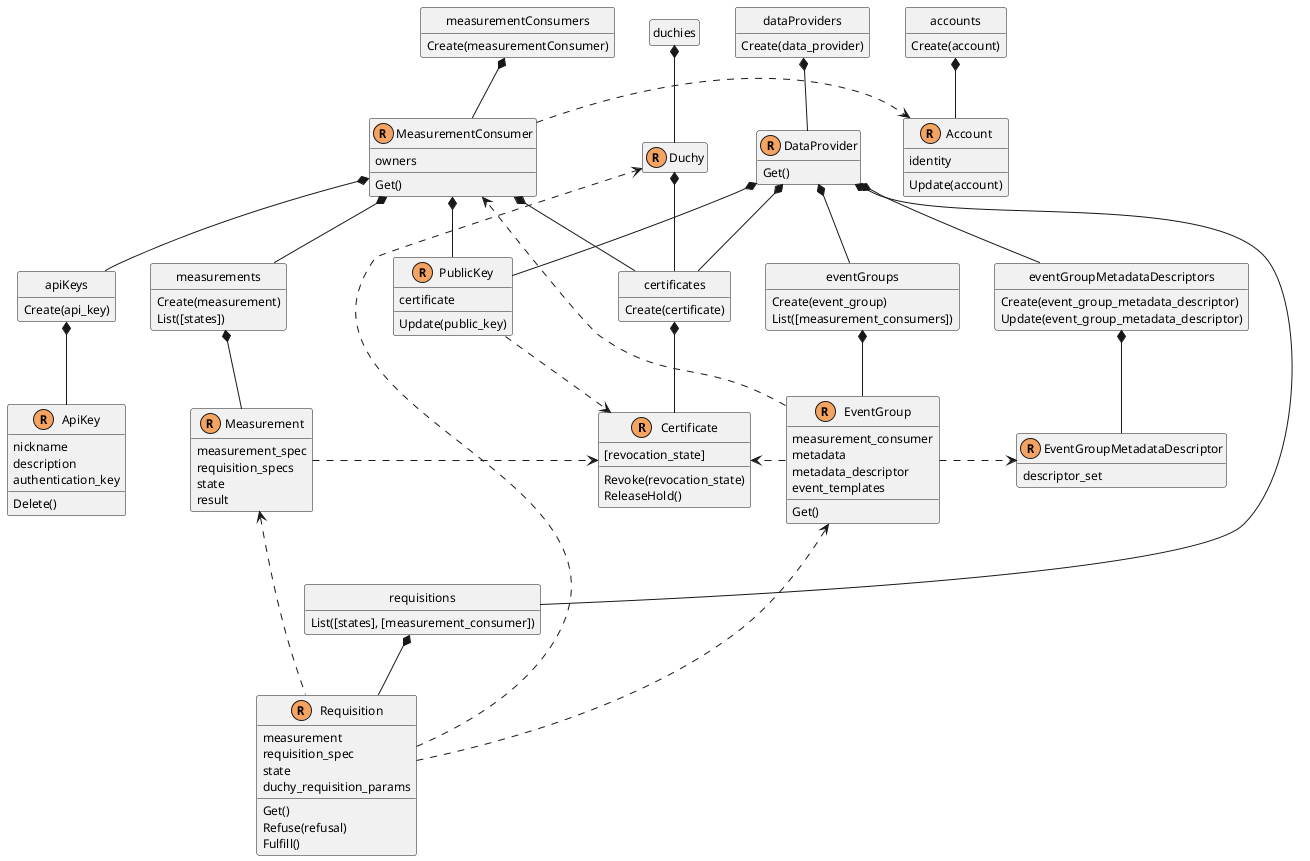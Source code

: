 @startuml

!unquoted procedure resource($type)
  class $type <<(R, SandyBrown)>>
!endprocedure
!unquoted procedure collection($name, $type)
  $name *-- $type
  object $name <<collection>>
!endprocedure

hide <<collection>> circle
hide <<collection>> stereotype
hide empty members

skinparam default {
  fontName "Roboto Mono"
  fontSize 12
}
'skinparam linetype ortho
'skinparam linetype polyline

resource(Certificate) {
  [revocation_state]
  Revoke(revocation_state)
  ReleaseHold()
}
resource(PublicKey) {
  certificate
  Update(public_key)
}

resource(Duchy) {
}
resource(DataProvider) {
  Get()
}
resource(MeasurementConsumer) {
  owners
  Get()
}
resource(Account) {
  identity
  Update(account)
}

together {
  collection(duchies, Duchy) {
  }
  collection(dataProviders, DataProvider) {
    Create(data_provider)
  }
  collection(measurementConsumers, MeasurementConsumer) {
    Create(measurementConsumer)
  }
  collection(accounts, Account) {
    Create(account)
  }
}

collection(certificates, Certificate) {
  Create(certificate)
}
collection(requisitions, Requisition) {
  List([states], [measurement_consumer])
}
collection(eventGroups, EventGroup) {
  Create(event_group)
  List([measurement_consumers])
}
collection(eventGroupMetadataDescriptors, EventGroupMetadataDescriptor) {
  Create(event_group_metadata_descriptor)
  Update(event_group_metadata_descriptor)
}
collection(measurements, Measurement) {
  Create(measurement)
  List([states])
}
collection(apiKeys, ApiKey) {
  Create(api_key)
}

resource(Measurement) {
  measurement_spec
  requisition_specs
  state
  result
}
resource(Requisition) {
  measurement
  requisition_spec
  state
  duchy_requisition_params
  Get()
  Refuse(refusal)
  Fulfill()
}
resource(EventGroup) {
  measurement_consumer
  metadata
  metadata_descriptor
  event_templates
  Get()
}
resource(EventGroupMetadataDescriptor) {
  descriptor_set
}
resource(ApiKey) {
  nickname
  description
  authentication_key
  Delete()
}

Duchy *-- certificates

MeasurementConsumer *-- measurements
MeasurementConsumer *-- certificates
MeasurementConsumer *-- PublicKey
MeasurementConsumer *-- apiKeys
MeasurementConsumer .[norank].> Account

DataProvider *-- eventGroups
DataProvider *-- requisitions
DataProvider *-- certificates
DataProvider *-- eventGroupMetadataDescriptors
DataProvider *-- PublicKey

PublicKey .[norank].> Certificate

EventGroup .[norank].> MeasurementConsumer
EventGroup .[norank].> Certificate
EventGroup .[norank].> EventGroupMetadataDescriptor

Measurement .[norank].> Certificate
Measurement -[hidden]d-> requisitions

Requisition .[norank].> EventGroup
Requisition .up.> Measurement
Requisition .[norank].> Duchy

@enduml
